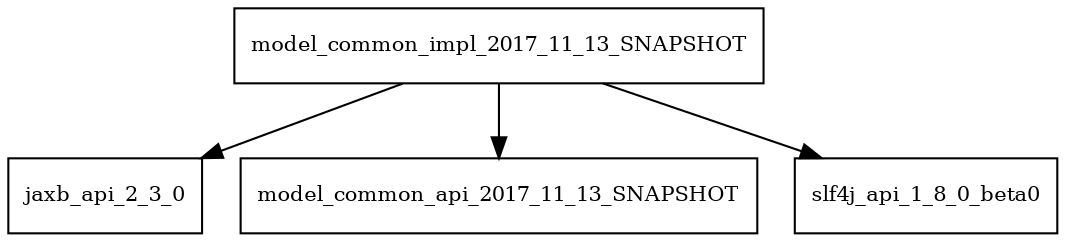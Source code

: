 digraph model_common_impl_2017_11_13_SNAPSHOT_dependencies {
  node [shape = box, fontsize=10.0];
  model_common_impl_2017_11_13_SNAPSHOT -> jaxb_api_2_3_0;
  model_common_impl_2017_11_13_SNAPSHOT -> model_common_api_2017_11_13_SNAPSHOT;
  model_common_impl_2017_11_13_SNAPSHOT -> slf4j_api_1_8_0_beta0;
}
